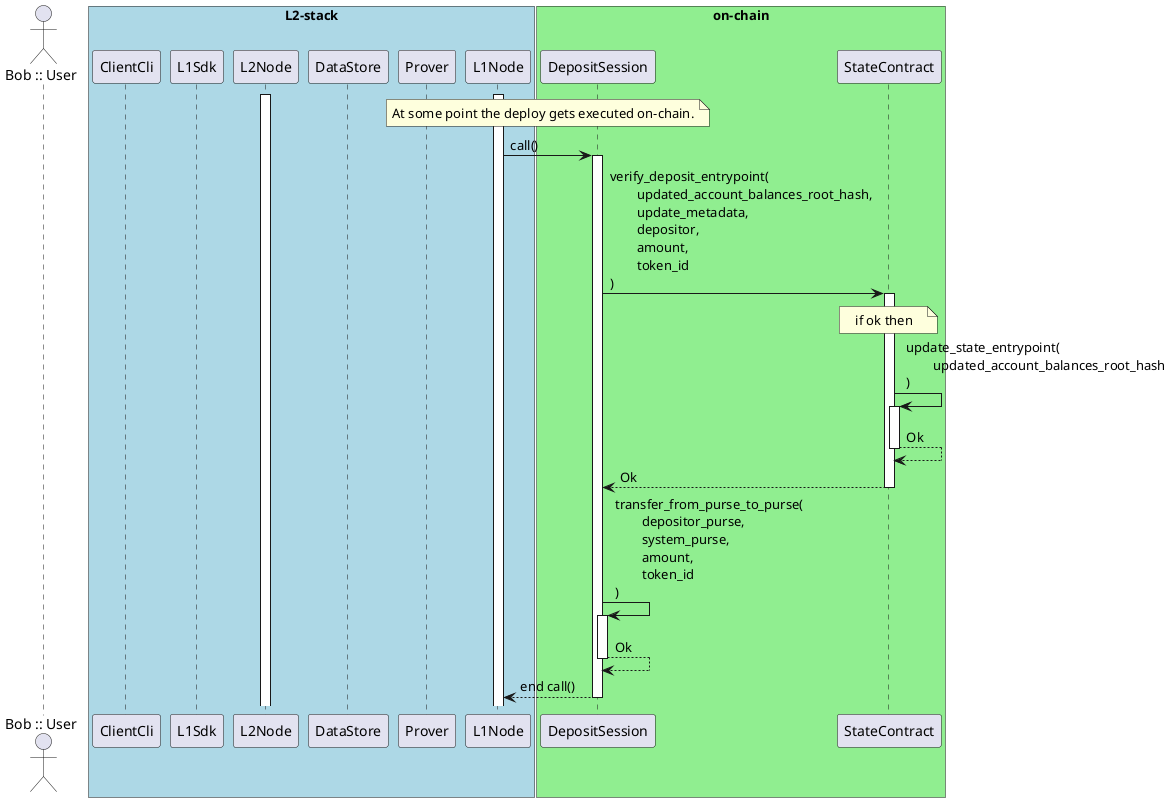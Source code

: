 @startuml
autoactivate on
actor "Bob :: User" as Bob
box "L2-stack" #LightBlue
participant ClientCli
participant L1Sdk
participant L2Node
participant DataStore
participant Prover
participant L1Node
end box
box "on-chain" #LightGreen
participant DepositSession
participant StateContract
end box

activate L1Node
activate L2Node

note over L1Node, DepositSession
At some point the deploy gets executed on-chain.
end note

L1Node -> DepositSession: call()
DepositSession -> StateContract: verify_deposit_entrypoint(\n\tupdated_account_balances_root_hash,\n\tupdate_metadata,\n\tdepositor,\n\tamount,\n\ttoken_id\n)
note over StateContract, StateContract
if ok then
end note
StateContract -> StateContract: update_state_entrypoint(\n\tupdated_account_balances_root_hash\n)
StateContract --> StateContract: Ok
StateContract --> DepositSession: Ok 
DepositSession -> DepositSession: transfer_from_purse_to_purse(\n\tdepositor_purse,\n\tsystem_purse,\n\tamount,\n\ttoken_id\n)
DepositSession --> DepositSession: Ok
DepositSession --> L1Node: end call()
@enduml
